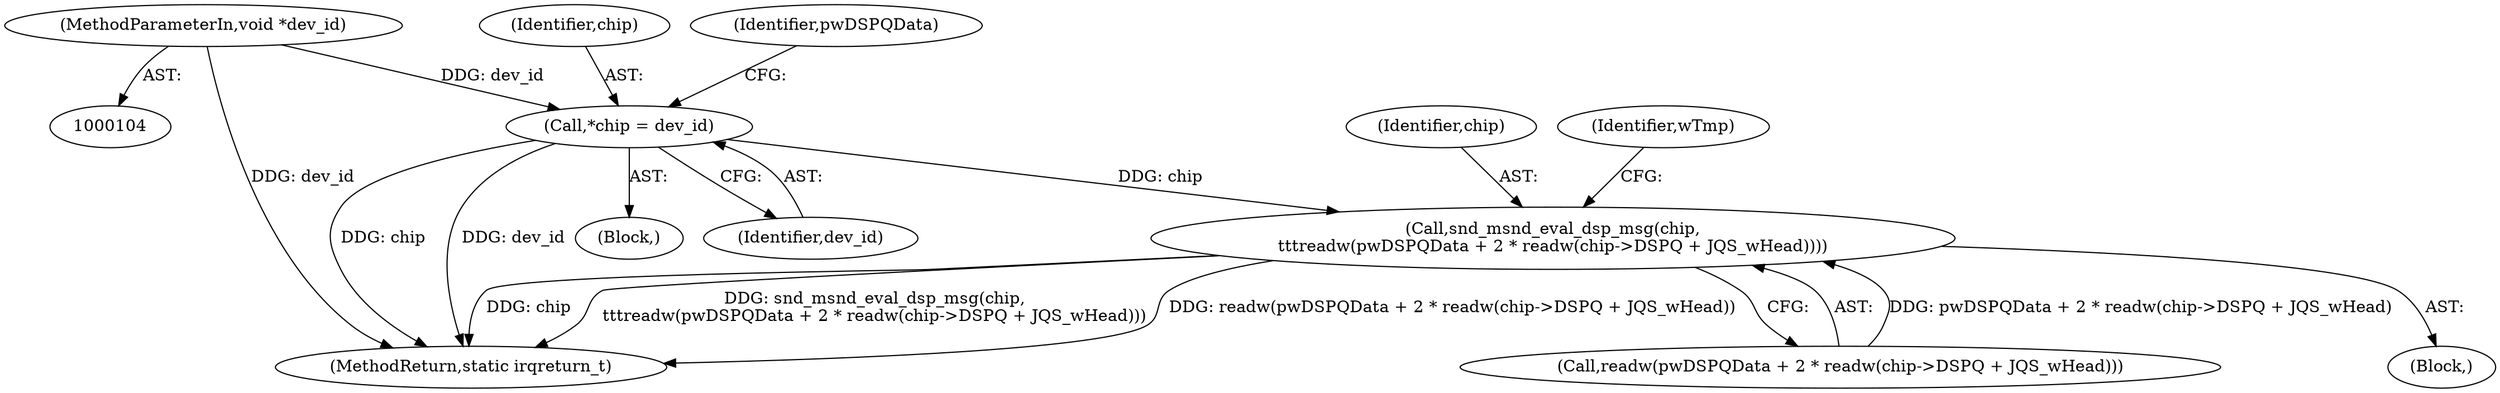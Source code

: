 digraph "1_linux_20e2b791796bd68816fa115f12be5320de2b8021_0@pointer" {
"1000106" [label="(MethodParameterIn,void *dev_id)"];
"1000109" [label="(Call,*chip = dev_id)"];
"1000136" [label="(Call,snd_msnd_eval_dsp_msg(chip,\n\t\t\treadw(pwDSPQData + 2 * readw(chip->DSPQ + JQS_wHead))))"];
"1000110" [label="(Identifier,chip)"];
"1000106" [label="(MethodParameterIn,void *dev_id)"];
"1000111" [label="(Identifier,dev_id)"];
"1000114" [label="(Identifier,pwDSPQData)"];
"1000137" [label="(Identifier,chip)"];
"1000150" [label="(Identifier,wTmp)"];
"1000136" [label="(Call,snd_msnd_eval_dsp_msg(chip,\n\t\t\treadw(pwDSPQData + 2 * readw(chip->DSPQ + JQS_wHead))))"];
"1000134" [label="(Block,)"];
"1000109" [label="(Call,*chip = dev_id)"];
"1000191" [label="(MethodReturn,static irqreturn_t)"];
"1000107" [label="(Block,)"];
"1000138" [label="(Call,readw(pwDSPQData + 2 * readw(chip->DSPQ + JQS_wHead)))"];
"1000106" -> "1000104"  [label="AST: "];
"1000106" -> "1000191"  [label="DDG: dev_id"];
"1000106" -> "1000109"  [label="DDG: dev_id"];
"1000109" -> "1000107"  [label="AST: "];
"1000109" -> "1000111"  [label="CFG: "];
"1000110" -> "1000109"  [label="AST: "];
"1000111" -> "1000109"  [label="AST: "];
"1000114" -> "1000109"  [label="CFG: "];
"1000109" -> "1000191"  [label="DDG: chip"];
"1000109" -> "1000191"  [label="DDG: dev_id"];
"1000109" -> "1000136"  [label="DDG: chip"];
"1000136" -> "1000134"  [label="AST: "];
"1000136" -> "1000138"  [label="CFG: "];
"1000137" -> "1000136"  [label="AST: "];
"1000138" -> "1000136"  [label="AST: "];
"1000150" -> "1000136"  [label="CFG: "];
"1000136" -> "1000191"  [label="DDG: snd_msnd_eval_dsp_msg(chip,\n\t\t\treadw(pwDSPQData + 2 * readw(chip->DSPQ + JQS_wHead)))"];
"1000136" -> "1000191"  [label="DDG: readw(pwDSPQData + 2 * readw(chip->DSPQ + JQS_wHead))"];
"1000136" -> "1000191"  [label="DDG: chip"];
"1000138" -> "1000136"  [label="DDG: pwDSPQData + 2 * readw(chip->DSPQ + JQS_wHead)"];
}
